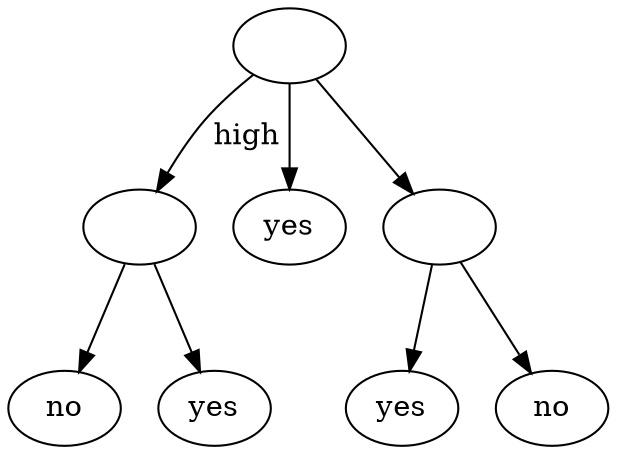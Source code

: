 digraph DecisionTree {
graph [ordering="out"];
  0 [label=""];
  0 -> 1 [label=" high"];
  1 [label=""];
  1 -> 2 [label=" "];
  2 [label="no"];
  1 -> 3 [label=" "];
  3 [label="yes"];
  0 -> 4 [label=" "];
  4 [label="yes"];
  0 -> 5 [label=" "];
  5 [label=""];
  5 -> 6 [label=" "];
  6 [label="yes"];
  5 -> 7 [label=" "];
  7 [label="no"];
}

